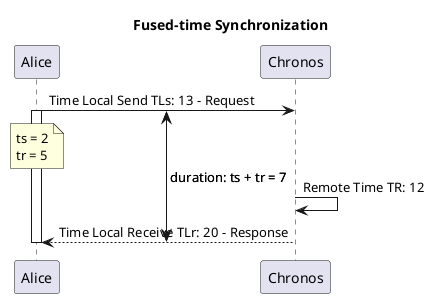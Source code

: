 @startuml
!pragma teoz true

title Fused-time Synchronization

autonumber 13 "Time Local Send TLs: "
{start} Alice -> Chronos: - Request
activate Alice

note over Alice
    ts = 2
    tr = 5
end note

autonumber 12 "Remote Time TR: "
Chronos -> Chronos:

autonumber 20 "Time Local Receive TLr: "
{end} Chronos --> Alice: - Response
{start} <-> {end} : duration: ts + tr = 7
deactivate Alice

@enduml
